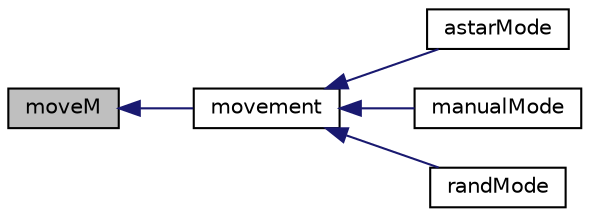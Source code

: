 digraph "moveM"
{
  edge [fontname="Helvetica",fontsize="10",labelfontname="Helvetica",labelfontsize="10"];
  node [fontname="Helvetica",fontsize="10",shape=record];
  rankdir="LR";
  Node1 [label="moveM",height=0.2,width=0.4,color="black", fillcolor="grey75", style="filled", fontcolor="black"];
  Node1 -> Node2 [dir="back",color="midnightblue",fontsize="10",style="solid",fontname="Helvetica"];
  Node2 [label="movement",height=0.2,width=0.4,color="black", fillcolor="white", style="filled",URL="$de/d0c/mapping_8h.html#a7aedd4fdc510867594753696cbb0cd86",tooltip="Rotate the map(moveM()) or move the player (moveP()). Return 1 if can&#39;t move return. "];
  Node2 -> Node3 [dir="back",color="midnightblue",fontsize="10",style="solid",fontname="Helvetica"];
  Node3 [label="astarMode",height=0.2,width=0.4,color="black", fillcolor="white", style="filled",URL="$dd/db2/astar_md_8h.html#a6fcd248ff5643acbb0b4fa966ce3cd0f",tooltip="Generate simple A* behavior. "];
  Node2 -> Node4 [dir="back",color="midnightblue",fontsize="10",style="solid",fontname="Helvetica"];
  Node4 [label="manualMode",height=0.2,width=0.4,color="black", fillcolor="white", style="filled",URL="$db/daf/manual_md_8h.html#a2787f6e5d5bbc9686cb8463dd5b07f4c",tooltip="Run the mode of the game where the player control his moves turn by turn with the console..."];
  Node2 -> Node5 [dir="back",color="midnightblue",fontsize="10",style="solid",fontname="Helvetica"];
  Node5 [label="randMode",height=0.2,width=0.4,color="black", fillcolor="white", style="filled",URL="$db/d8c/rand_md_8h.html#af9cf95043c41e37326e0cf07440223c3",tooltip="Run the mode of the game where the player play with random moves (Map rotations and DO_NOTHING includ..."];
}
